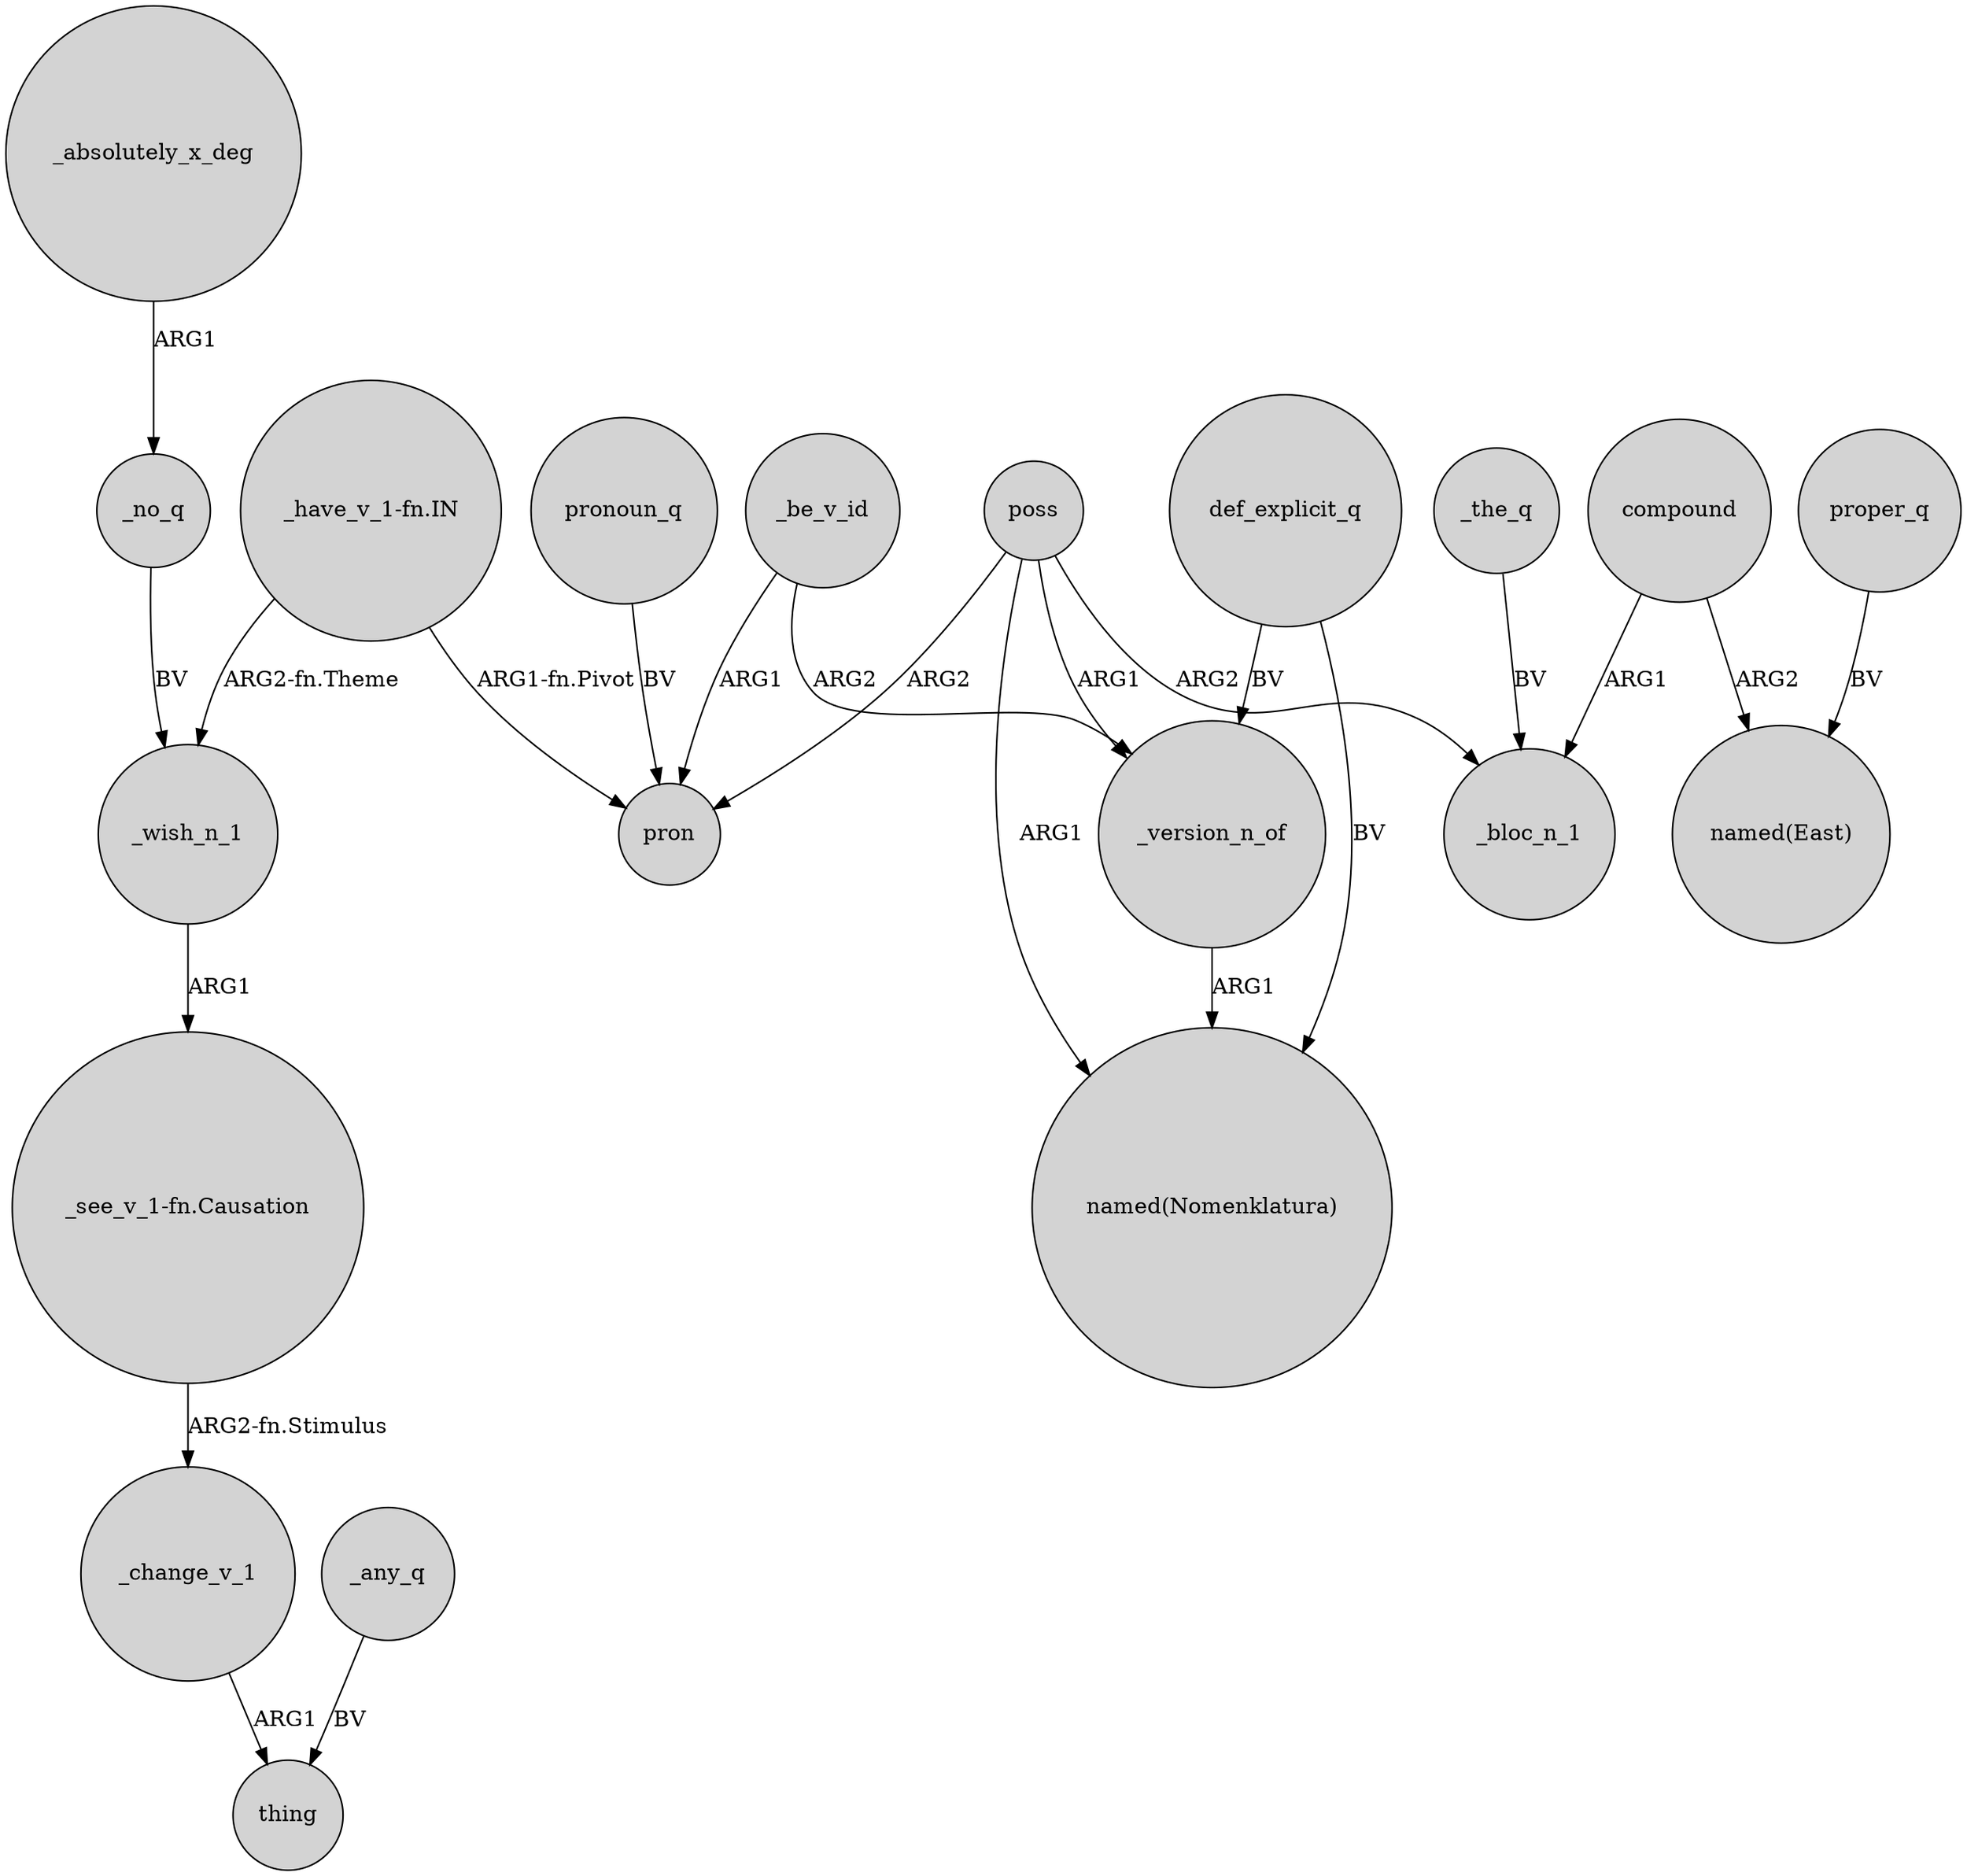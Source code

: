 digraph {
	node [shape=circle style=filled]
	poss -> pron [label=ARG2]
	poss -> "named(Nomenklatura)" [label=ARG1]
	_the_q -> _bloc_n_1 [label=BV]
	poss -> _bloc_n_1 [label=ARG2]
	_version_n_of -> "named(Nomenklatura)" [label=ARG1]
	poss -> _version_n_of [label=ARG1]
	"_have_v_1-fn.IN" -> pron [label="ARG1-fn.Pivot"]
	_be_v_id -> pron [label=ARG1]
	_be_v_id -> _version_n_of [label=ARG2]
	pronoun_q -> pron [label=BV]
	_absolutely_x_deg -> _no_q [label=ARG1]
	"_have_v_1-fn.IN" -> _wish_n_1 [label="ARG2-fn.Theme"]
	_wish_n_1 -> "_see_v_1-fn.Causation" [label=ARG1]
	compound -> _bloc_n_1 [label=ARG1]
	"_see_v_1-fn.Causation" -> _change_v_1 [label="ARG2-fn.Stimulus"]
	_change_v_1 -> thing [label=ARG1]
	def_explicit_q -> "named(Nomenklatura)" [label=BV]
	_no_q -> _wish_n_1 [label=BV]
	proper_q -> "named(East)" [label=BV]
	_any_q -> thing [label=BV]
	compound -> "named(East)" [label=ARG2]
	def_explicit_q -> _version_n_of [label=BV]
}
